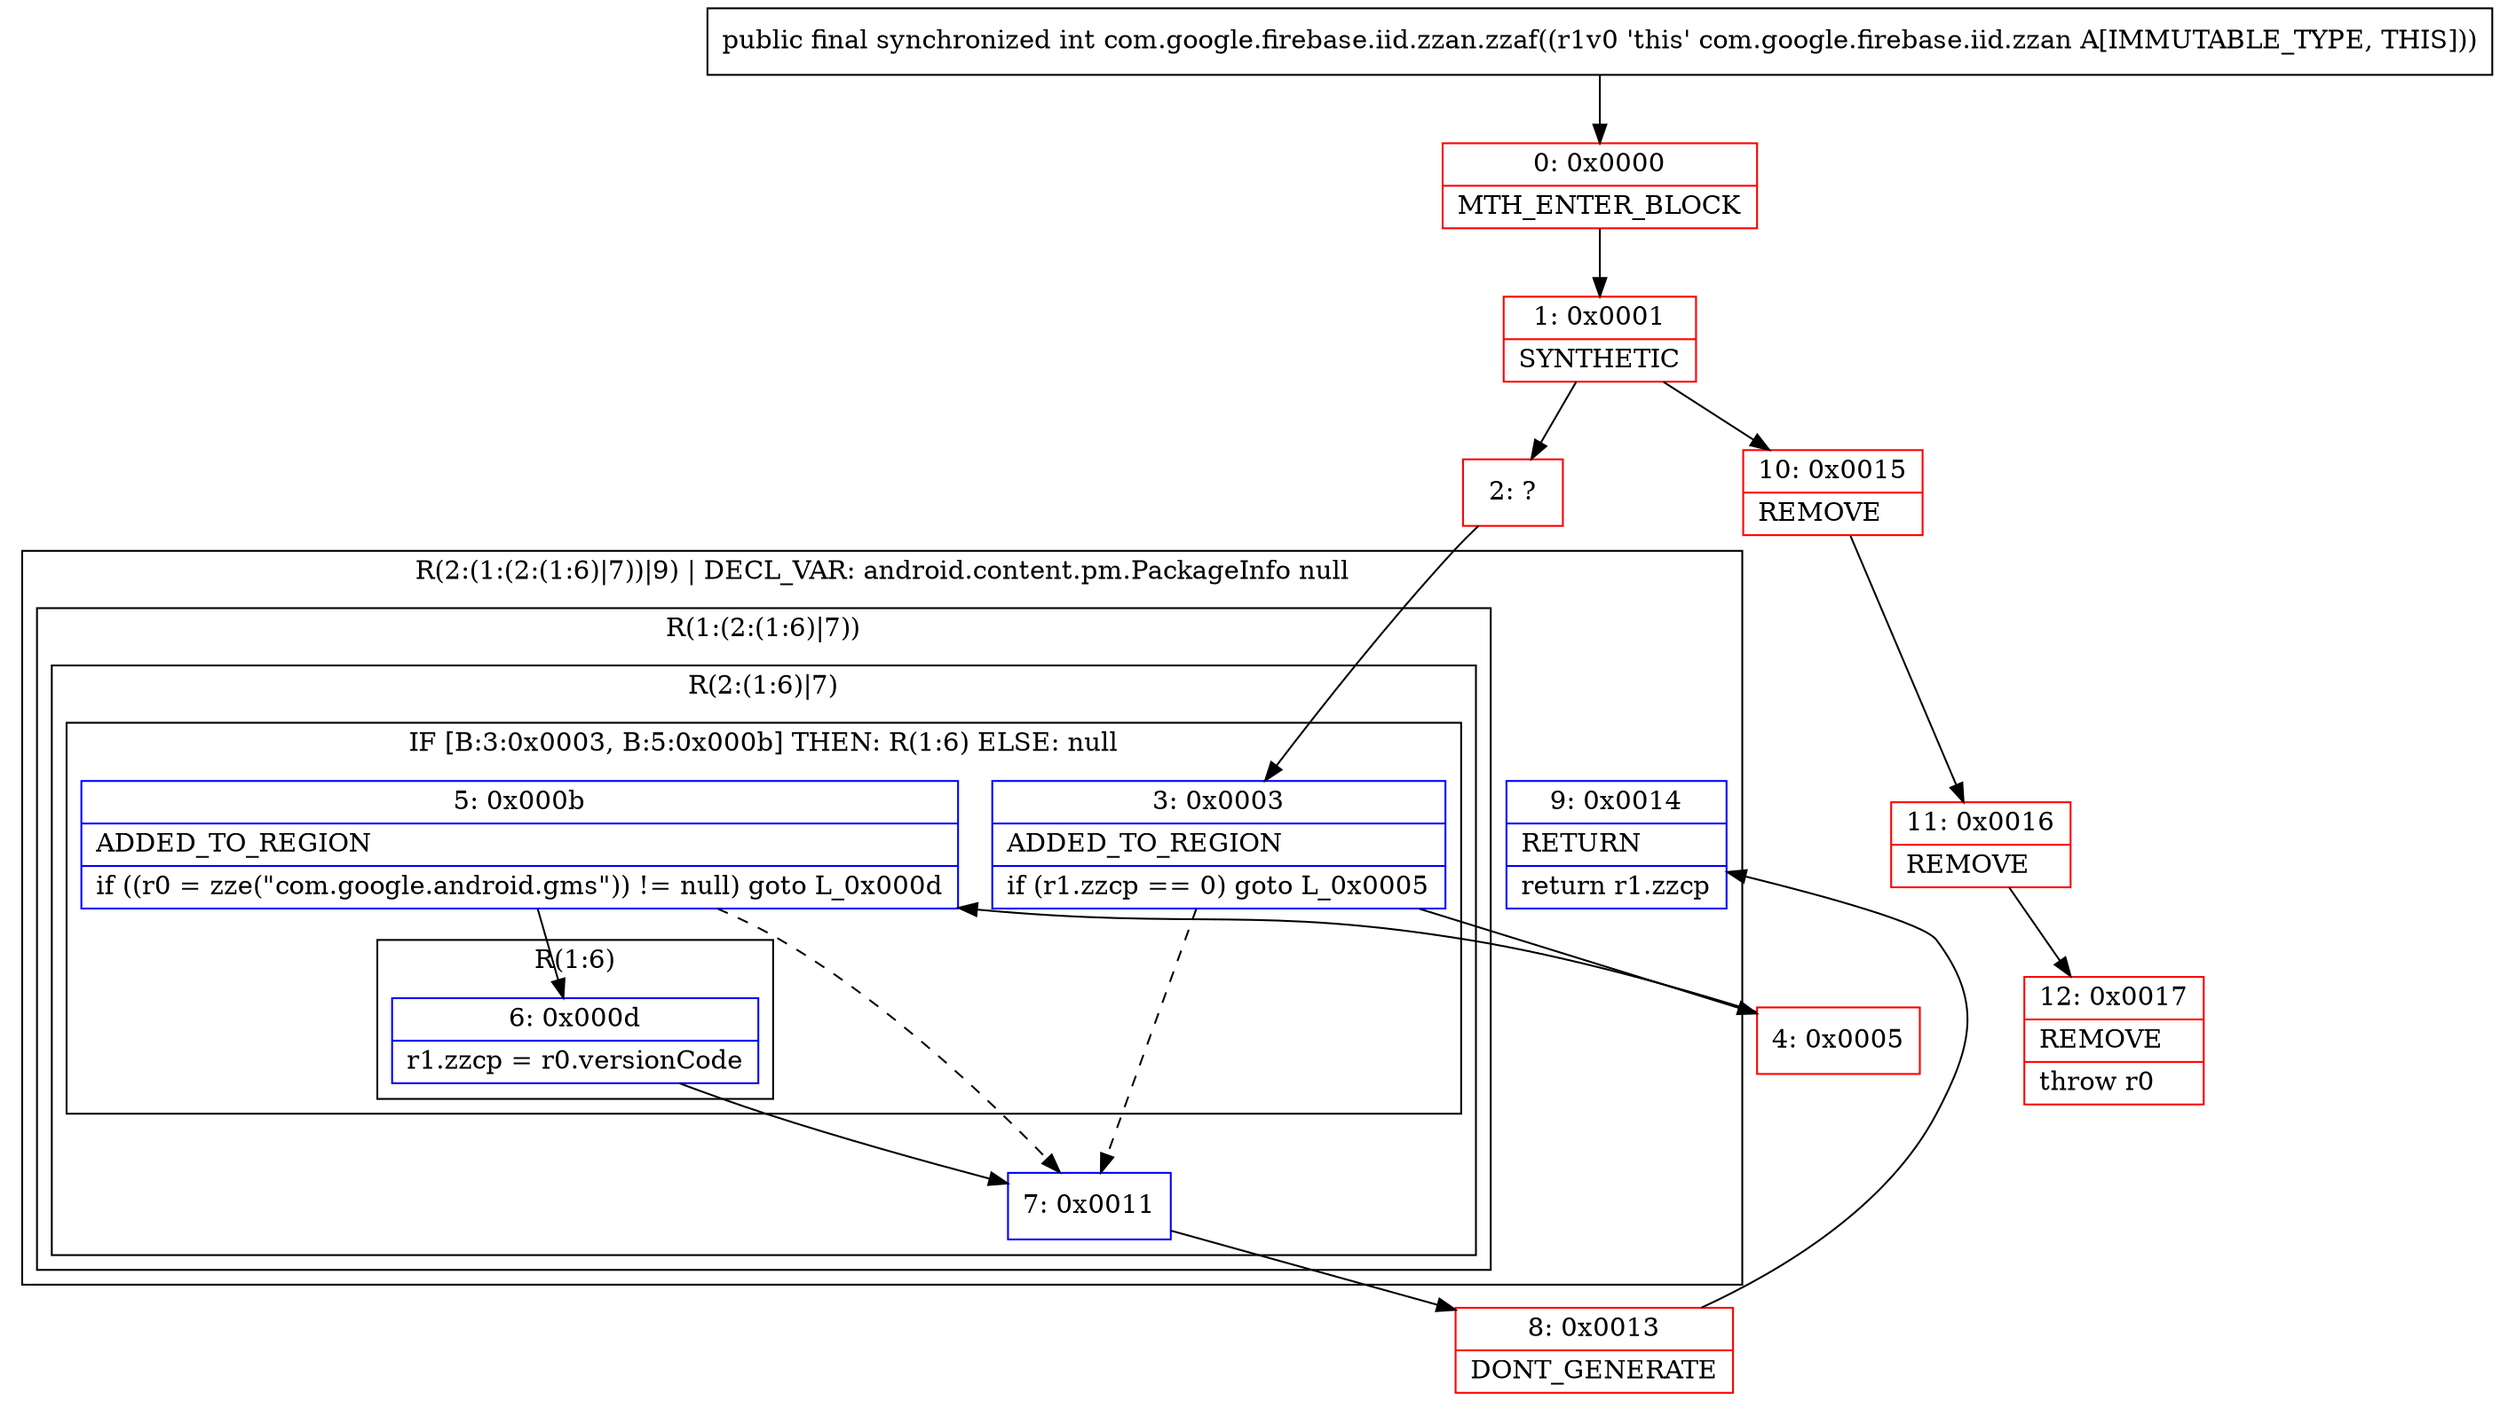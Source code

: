 digraph "CFG forcom.google.firebase.iid.zzan.zzaf()I" {
subgraph cluster_Region_1949818616 {
label = "R(2:(1:(2:(1:6)|7))|9) | DECL_VAR: android.content.pm.PackageInfo null\l";
node [shape=record,color=blue];
subgraph cluster_Region_1737141690 {
label = "R(1:(2:(1:6)|7))";
node [shape=record,color=blue];
subgraph cluster_Region_1852868996 {
label = "R(2:(1:6)|7)";
node [shape=record,color=blue];
subgraph cluster_IfRegion_1953914252 {
label = "IF [B:3:0x0003, B:5:0x000b] THEN: R(1:6) ELSE: null";
node [shape=record,color=blue];
Node_3 [shape=record,label="{3\:\ 0x0003|ADDED_TO_REGION\l|if (r1.zzcp == 0) goto L_0x0005\l}"];
Node_5 [shape=record,label="{5\:\ 0x000b|ADDED_TO_REGION\l|if ((r0 = zze(\"com.google.android.gms\")) != null) goto L_0x000d\l}"];
subgraph cluster_Region_1048350180 {
label = "R(1:6)";
node [shape=record,color=blue];
Node_6 [shape=record,label="{6\:\ 0x000d|r1.zzcp = r0.versionCode\l}"];
}
}
Node_7 [shape=record,label="{7\:\ 0x0011}"];
}
}
Node_9 [shape=record,label="{9\:\ 0x0014|RETURN\l|return r1.zzcp\l}"];
}
Node_0 [shape=record,color=red,label="{0\:\ 0x0000|MTH_ENTER_BLOCK\l}"];
Node_1 [shape=record,color=red,label="{1\:\ 0x0001|SYNTHETIC\l}"];
Node_2 [shape=record,color=red,label="{2\:\ ?}"];
Node_4 [shape=record,color=red,label="{4\:\ 0x0005}"];
Node_8 [shape=record,color=red,label="{8\:\ 0x0013|DONT_GENERATE\l}"];
Node_10 [shape=record,color=red,label="{10\:\ 0x0015|REMOVE\l}"];
Node_11 [shape=record,color=red,label="{11\:\ 0x0016|REMOVE\l}"];
Node_12 [shape=record,color=red,label="{12\:\ 0x0017|REMOVE\l|throw r0\l}"];
MethodNode[shape=record,label="{public final synchronized int com.google.firebase.iid.zzan.zzaf((r1v0 'this' com.google.firebase.iid.zzan A[IMMUTABLE_TYPE, THIS])) }"];
MethodNode -> Node_0;
Node_3 -> Node_4;
Node_3 -> Node_7[style=dashed];
Node_5 -> Node_6;
Node_5 -> Node_7[style=dashed];
Node_6 -> Node_7;
Node_7 -> Node_8;
Node_0 -> Node_1;
Node_1 -> Node_2;
Node_1 -> Node_10;
Node_2 -> Node_3;
Node_4 -> Node_5;
Node_8 -> Node_9;
Node_10 -> Node_11;
Node_11 -> Node_12;
}

